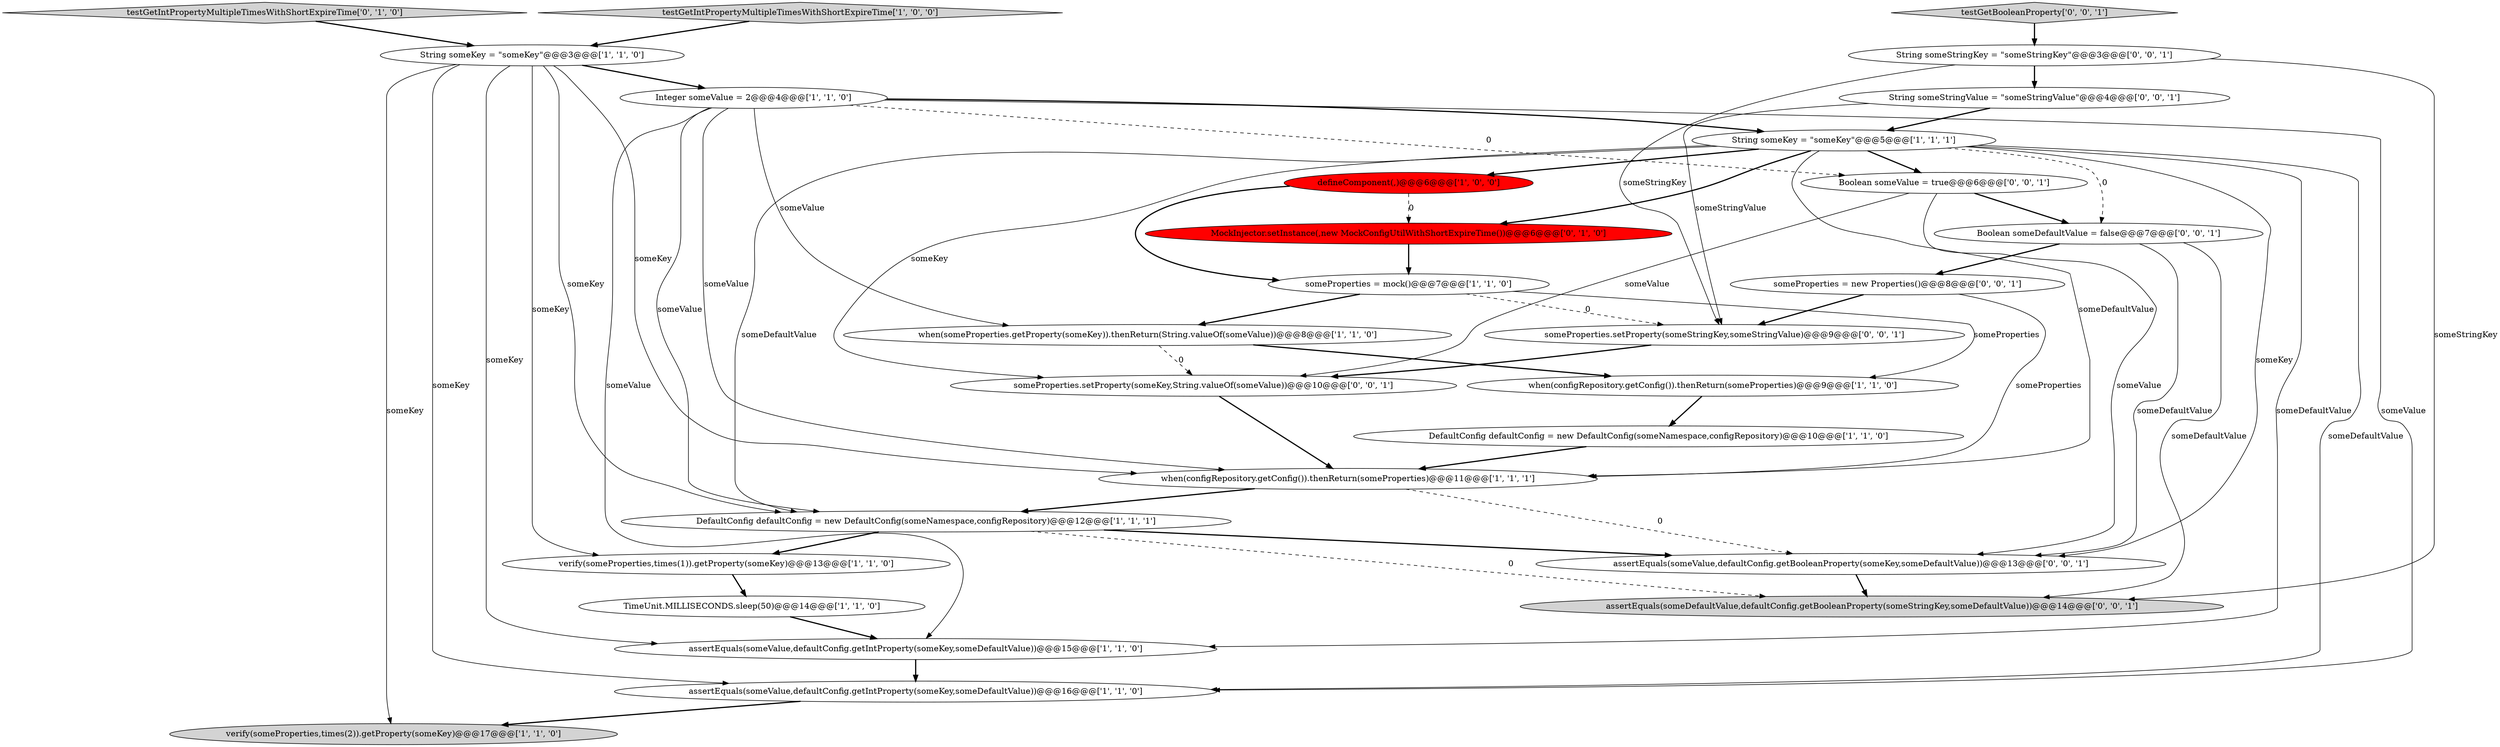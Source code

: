digraph {
21 [style = filled, label = "someProperties.setProperty(someKey,String.valueOf(someValue))@@@10@@@['0', '0', '1']", fillcolor = white, shape = ellipse image = "AAA0AAABBB3BBB"];
9 [style = filled, label = "Integer someValue = 2@@@4@@@['1', '1', '0']", fillcolor = white, shape = ellipse image = "AAA0AAABBB1BBB"];
1 [style = filled, label = "defineComponent(,)@@@6@@@['1', '0', '0']", fillcolor = red, shape = ellipse image = "AAA1AAABBB1BBB"];
6 [style = filled, label = "String someKey = \"someKey\"@@@5@@@['1', '1', '1']", fillcolor = white, shape = ellipse image = "AAA0AAABBB1BBB"];
13 [style = filled, label = "when(someProperties.getProperty(someKey)).thenReturn(String.valueOf(someValue))@@@8@@@['1', '1', '0']", fillcolor = white, shape = ellipse image = "AAA0AAABBB1BBB"];
16 [style = filled, label = "testGetIntPropertyMultipleTimesWithShortExpireTime['0', '1', '0']", fillcolor = lightgray, shape = diamond image = "AAA0AAABBB2BBB"];
5 [style = filled, label = "DefaultConfig defaultConfig = new DefaultConfig(someNamespace,configRepository)@@@12@@@['1', '1', '1']", fillcolor = white, shape = ellipse image = "AAA0AAABBB1BBB"];
17 [style = filled, label = "MockInjector.setInstance(,new MockConfigUtilWithShortExpireTime())@@@6@@@['0', '1', '0']", fillcolor = red, shape = ellipse image = "AAA1AAABBB2BBB"];
18 [style = filled, label = "testGetBooleanProperty['0', '0', '1']", fillcolor = lightgray, shape = diamond image = "AAA0AAABBB3BBB"];
24 [style = filled, label = "Boolean someValue = true@@@6@@@['0', '0', '1']", fillcolor = white, shape = ellipse image = "AAA0AAABBB3BBB"];
26 [style = filled, label = "String someStringValue = \"someStringValue\"@@@4@@@['0', '0', '1']", fillcolor = white, shape = ellipse image = "AAA0AAABBB3BBB"];
0 [style = filled, label = "when(configRepository.getConfig()).thenReturn(someProperties)@@@9@@@['1', '1', '0']", fillcolor = white, shape = ellipse image = "AAA0AAABBB1BBB"];
15 [style = filled, label = "verify(someProperties,times(1)).getProperty(someKey)@@@13@@@['1', '1', '0']", fillcolor = white, shape = ellipse image = "AAA0AAABBB1BBB"];
7 [style = filled, label = "TimeUnit.MILLISECONDS.sleep(50)@@@14@@@['1', '1', '0']", fillcolor = white, shape = ellipse image = "AAA0AAABBB1BBB"];
27 [style = filled, label = "String someStringKey = \"someStringKey\"@@@3@@@['0', '0', '1']", fillcolor = white, shape = ellipse image = "AAA0AAABBB3BBB"];
23 [style = filled, label = "Boolean someDefaultValue = false@@@7@@@['0', '0', '1']", fillcolor = white, shape = ellipse image = "AAA0AAABBB3BBB"];
3 [style = filled, label = "String someKey = \"someKey\"@@@3@@@['1', '1', '0']", fillcolor = white, shape = ellipse image = "AAA0AAABBB1BBB"];
11 [style = filled, label = "assertEquals(someValue,defaultConfig.getIntProperty(someKey,someDefaultValue))@@@16@@@['1', '1', '0']", fillcolor = white, shape = ellipse image = "AAA0AAABBB1BBB"];
25 [style = filled, label = "assertEquals(someValue,defaultConfig.getBooleanProperty(someKey,someDefaultValue))@@@13@@@['0', '0', '1']", fillcolor = white, shape = ellipse image = "AAA0AAABBB3BBB"];
10 [style = filled, label = "verify(someProperties,times(2)).getProperty(someKey)@@@17@@@['1', '1', '0']", fillcolor = lightgray, shape = ellipse image = "AAA0AAABBB1BBB"];
4 [style = filled, label = "when(configRepository.getConfig()).thenReturn(someProperties)@@@11@@@['1', '1', '1']", fillcolor = white, shape = ellipse image = "AAA0AAABBB1BBB"];
2 [style = filled, label = "DefaultConfig defaultConfig = new DefaultConfig(someNamespace,configRepository)@@@10@@@['1', '1', '0']", fillcolor = white, shape = ellipse image = "AAA0AAABBB1BBB"];
8 [style = filled, label = "assertEquals(someValue,defaultConfig.getIntProperty(someKey,someDefaultValue))@@@15@@@['1', '1', '0']", fillcolor = white, shape = ellipse image = "AAA0AAABBB1BBB"];
12 [style = filled, label = "someProperties = mock()@@@7@@@['1', '1', '0']", fillcolor = white, shape = ellipse image = "AAA0AAABBB1BBB"];
14 [style = filled, label = "testGetIntPropertyMultipleTimesWithShortExpireTime['1', '0', '0']", fillcolor = lightgray, shape = diamond image = "AAA0AAABBB1BBB"];
22 [style = filled, label = "someProperties = new Properties()@@@8@@@['0', '0', '1']", fillcolor = white, shape = ellipse image = "AAA0AAABBB3BBB"];
20 [style = filled, label = "someProperties.setProperty(someStringKey,someStringValue)@@@9@@@['0', '0', '1']", fillcolor = white, shape = ellipse image = "AAA0AAABBB3BBB"];
19 [style = filled, label = "assertEquals(someDefaultValue,defaultConfig.getBooleanProperty(someStringKey,someDefaultValue))@@@14@@@['0', '0', '1']", fillcolor = lightgray, shape = ellipse image = "AAA0AAABBB3BBB"];
6->17 [style = bold, label=""];
14->3 [style = bold, label=""];
16->3 [style = bold, label=""];
9->4 [style = solid, label="someValue"];
9->11 [style = solid, label="someValue"];
6->21 [style = solid, label="someKey"];
22->4 [style = solid, label="someProperties"];
12->20 [style = dashed, label="0"];
9->5 [style = solid, label="someValue"];
15->7 [style = bold, label=""];
6->5 [style = solid, label="someDefaultValue"];
6->8 [style = solid, label="someDefaultValue"];
6->11 [style = solid, label="someDefaultValue"];
24->21 [style = solid, label="someValue"];
27->20 [style = solid, label="someStringKey"];
24->25 [style = solid, label="someValue"];
9->24 [style = dashed, label="0"];
3->4 [style = solid, label="someKey"];
0->2 [style = bold, label=""];
9->8 [style = solid, label="someValue"];
3->15 [style = solid, label="someKey"];
5->15 [style = bold, label=""];
23->25 [style = solid, label="someDefaultValue"];
6->24 [style = bold, label=""];
3->5 [style = solid, label="someKey"];
26->6 [style = bold, label=""];
7->8 [style = bold, label=""];
24->23 [style = bold, label=""];
2->4 [style = bold, label=""];
27->19 [style = solid, label="someStringKey"];
9->13 [style = solid, label="someValue"];
5->25 [style = bold, label=""];
23->19 [style = solid, label="someDefaultValue"];
9->6 [style = bold, label=""];
20->21 [style = bold, label=""];
3->9 [style = bold, label=""];
4->25 [style = dashed, label="0"];
6->1 [style = bold, label=""];
12->13 [style = bold, label=""];
3->10 [style = solid, label="someKey"];
17->12 [style = bold, label=""];
1->17 [style = dashed, label="0"];
23->22 [style = bold, label=""];
13->21 [style = dashed, label="0"];
6->4 [style = solid, label="someDefaultValue"];
22->20 [style = bold, label=""];
18->27 [style = bold, label=""];
11->10 [style = bold, label=""];
3->8 [style = solid, label="someKey"];
25->19 [style = bold, label=""];
1->12 [style = bold, label=""];
12->0 [style = solid, label="someProperties"];
3->11 [style = solid, label="someKey"];
6->25 [style = solid, label="someKey"];
26->20 [style = solid, label="someStringValue"];
8->11 [style = bold, label=""];
5->19 [style = dashed, label="0"];
4->5 [style = bold, label=""];
6->23 [style = dashed, label="0"];
13->0 [style = bold, label=""];
21->4 [style = bold, label=""];
27->26 [style = bold, label=""];
}
